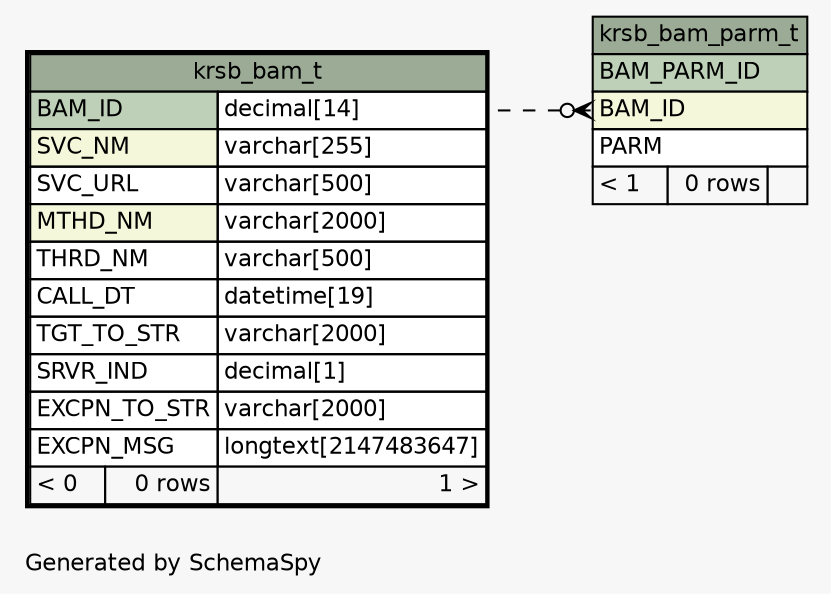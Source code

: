 // dot 2.28.0 on Mac OS X 10.7.2
// SchemaSpy rev 590
digraph "impliedTwoDegreesRelationshipsDiagram" {
  graph [
    rankdir="RL"
    bgcolor="#f7f7f7"
    label="\nGenerated by SchemaSpy"
    labeljust="l"
    nodesep="0.18"
    ranksep="0.46"
    fontname="Helvetica"
    fontsize="11"
  ];
  node [
    fontname="Helvetica"
    fontsize="11"
    shape="plaintext"
  ];
  edge [
    arrowsize="0.8"
  ];
  "krsb_bam_parm_t":"BAM_ID":w -> "krsb_bam_t":"BAM_ID.type":e [arrowhead=none dir=back arrowtail=crowodot style=dashed];
  "krsb_bam_parm_t" [
    label=<
    <TABLE BORDER="0" CELLBORDER="1" CELLSPACING="0" BGCOLOR="#ffffff">
      <TR><TD COLSPAN="3" BGCOLOR="#9bab96" ALIGN="CENTER">krsb_bam_parm_t</TD></TR>
      <TR><TD PORT="BAM_PARM_ID" COLSPAN="3" BGCOLOR="#bed1b8" ALIGN="LEFT">BAM_PARM_ID</TD></TR>
      <TR><TD PORT="BAM_ID" COLSPAN="3" BGCOLOR="#f4f7da" ALIGN="LEFT">BAM_ID</TD></TR>
      <TR><TD PORT="PARM" COLSPAN="3" ALIGN="LEFT">PARM</TD></TR>
      <TR><TD ALIGN="LEFT" BGCOLOR="#f7f7f7">&lt; 1</TD><TD ALIGN="RIGHT" BGCOLOR="#f7f7f7">0 rows</TD><TD ALIGN="RIGHT" BGCOLOR="#f7f7f7">  </TD></TR>
    </TABLE>>
    URL="krsb_bam_parm_t.html"
    tooltip="krsb_bam_parm_t"
  ];
  "krsb_bam_t" [
    label=<
    <TABLE BORDER="2" CELLBORDER="1" CELLSPACING="0" BGCOLOR="#ffffff">
      <TR><TD COLSPAN="3" BGCOLOR="#9bab96" ALIGN="CENTER">krsb_bam_t</TD></TR>
      <TR><TD PORT="BAM_ID" COLSPAN="2" BGCOLOR="#bed1b8" ALIGN="LEFT">BAM_ID</TD><TD PORT="BAM_ID.type" ALIGN="LEFT">decimal[14]</TD></TR>
      <TR><TD PORT="SVC_NM" COLSPAN="2" BGCOLOR="#f4f7da" ALIGN="LEFT">SVC_NM</TD><TD PORT="SVC_NM.type" ALIGN="LEFT">varchar[255]</TD></TR>
      <TR><TD PORT="SVC_URL" COLSPAN="2" ALIGN="LEFT">SVC_URL</TD><TD PORT="SVC_URL.type" ALIGN="LEFT">varchar[500]</TD></TR>
      <TR><TD PORT="MTHD_NM" COLSPAN="2" BGCOLOR="#f4f7da" ALIGN="LEFT">MTHD_NM</TD><TD PORT="MTHD_NM.type" ALIGN="LEFT">varchar[2000]</TD></TR>
      <TR><TD PORT="THRD_NM" COLSPAN="2" ALIGN="LEFT">THRD_NM</TD><TD PORT="THRD_NM.type" ALIGN="LEFT">varchar[500]</TD></TR>
      <TR><TD PORT="CALL_DT" COLSPAN="2" ALIGN="LEFT">CALL_DT</TD><TD PORT="CALL_DT.type" ALIGN="LEFT">datetime[19]</TD></TR>
      <TR><TD PORT="TGT_TO_STR" COLSPAN="2" ALIGN="LEFT">TGT_TO_STR</TD><TD PORT="TGT_TO_STR.type" ALIGN="LEFT">varchar[2000]</TD></TR>
      <TR><TD PORT="SRVR_IND" COLSPAN="2" ALIGN="LEFT">SRVR_IND</TD><TD PORT="SRVR_IND.type" ALIGN="LEFT">decimal[1]</TD></TR>
      <TR><TD PORT="EXCPN_TO_STR" COLSPAN="2" ALIGN="LEFT">EXCPN_TO_STR</TD><TD PORT="EXCPN_TO_STR.type" ALIGN="LEFT">varchar[2000]</TD></TR>
      <TR><TD PORT="EXCPN_MSG" COLSPAN="2" ALIGN="LEFT">EXCPN_MSG</TD><TD PORT="EXCPN_MSG.type" ALIGN="LEFT">longtext[2147483647]</TD></TR>
      <TR><TD ALIGN="LEFT" BGCOLOR="#f7f7f7">&lt; 0</TD><TD ALIGN="RIGHT" BGCOLOR="#f7f7f7">0 rows</TD><TD ALIGN="RIGHT" BGCOLOR="#f7f7f7">1 &gt;</TD></TR>
    </TABLE>>
    URL="krsb_bam_t.html"
    tooltip="krsb_bam_t"
  ];
}

